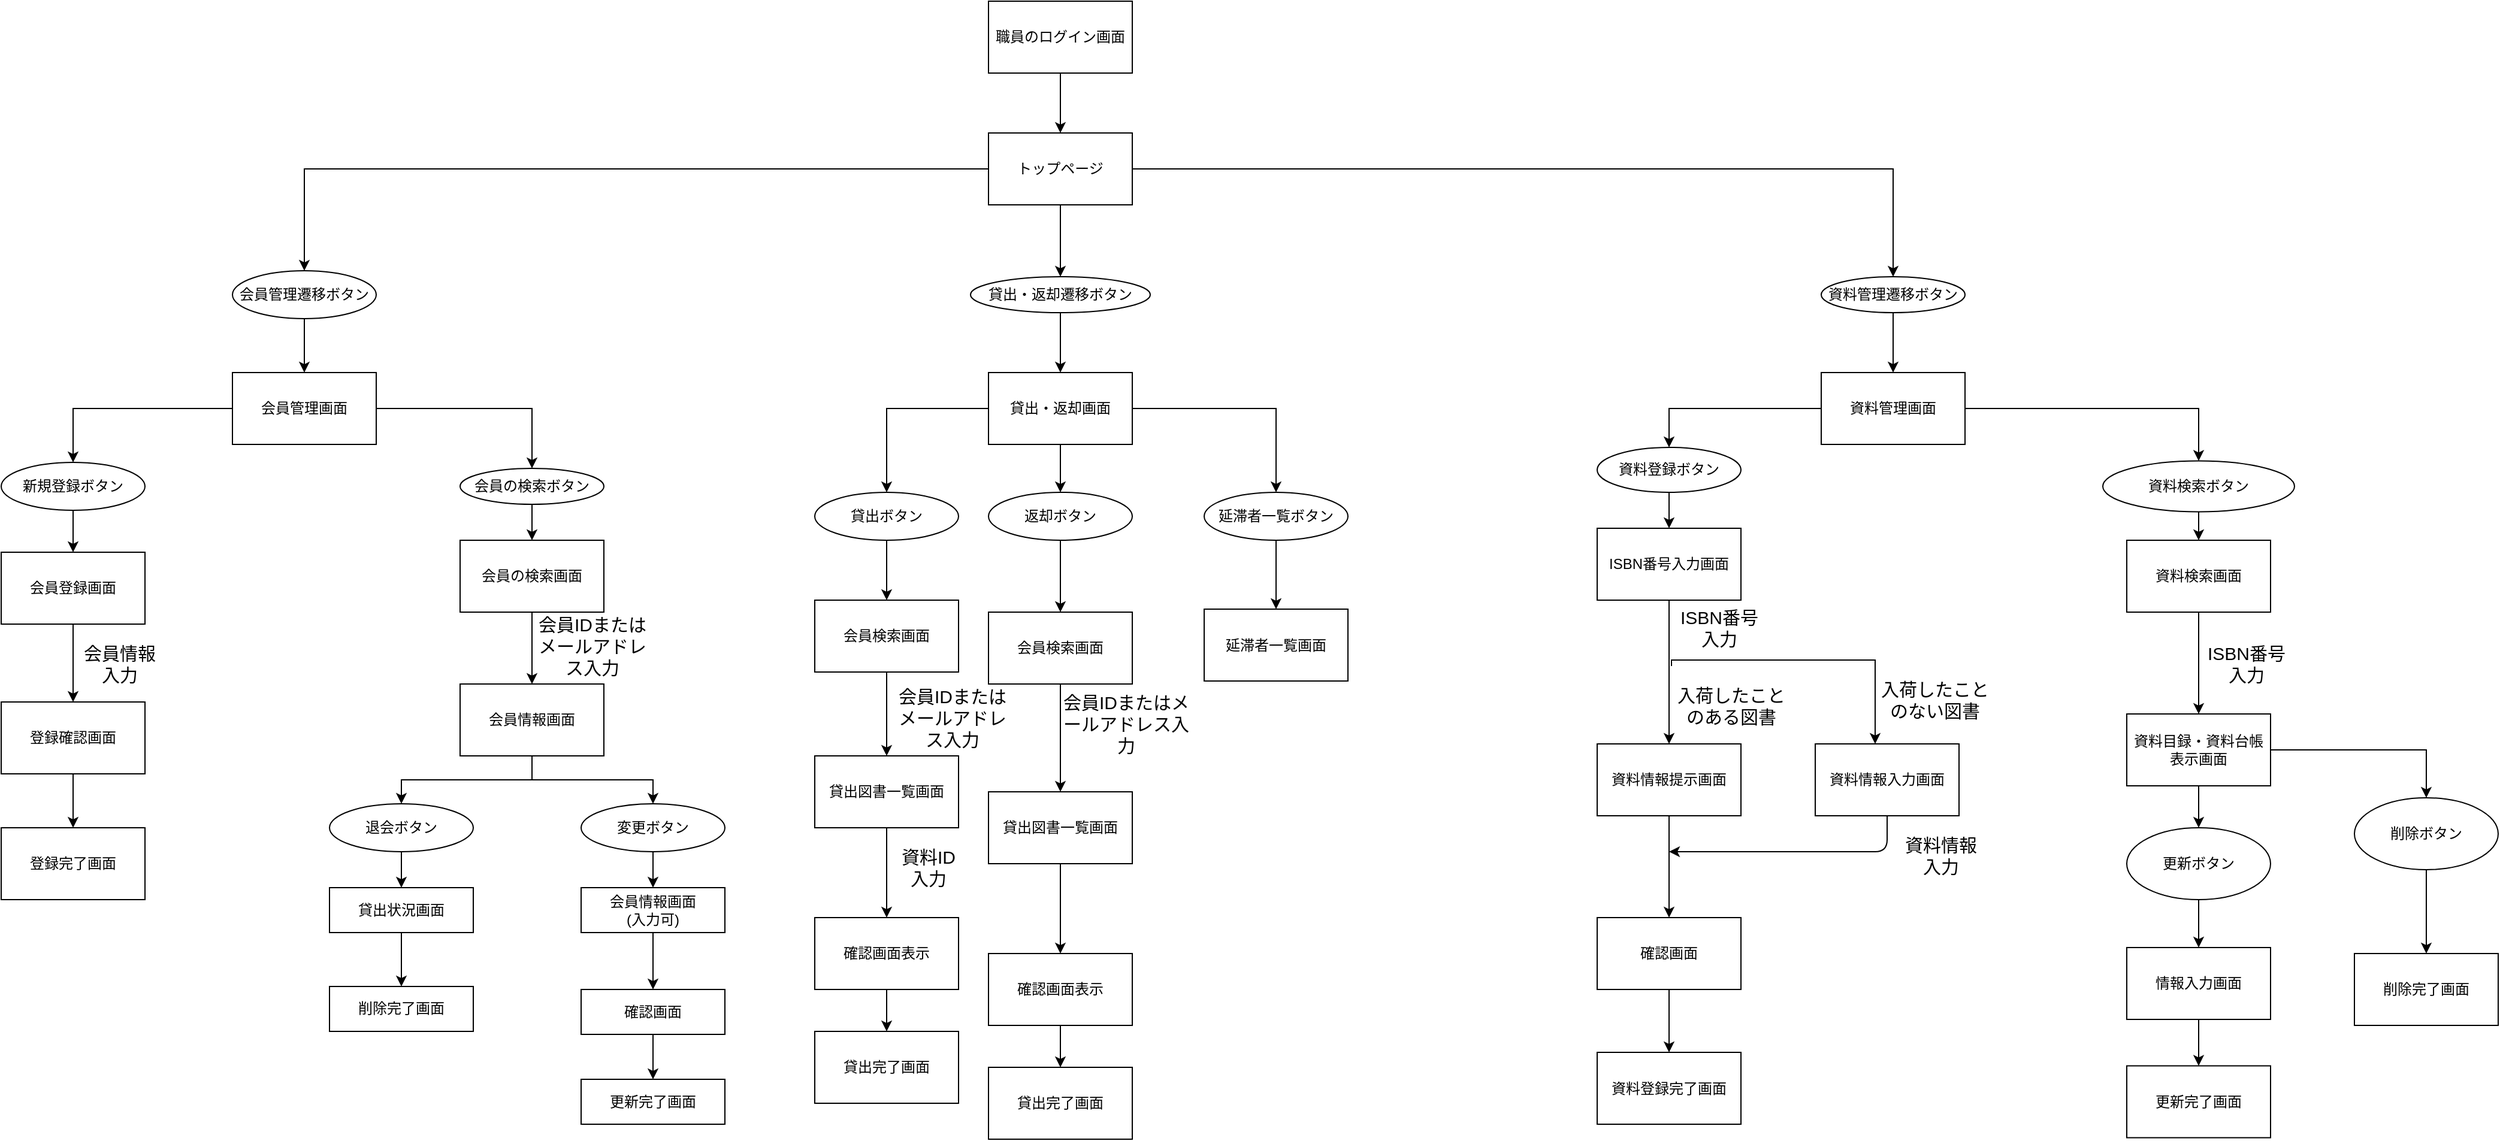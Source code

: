 <mxfile version="14.7.8" type="device" pages="3"><diagram id="cWnra-3BqT2DpncFgX27" name="Page-1"><mxGraphModel dx="1108" dy="450" grid="1" gridSize="10" guides="1" tooltips="1" connect="1" arrows="1" fold="1" page="1" pageScale="1" pageWidth="827" pageHeight="1169" math="0" shadow="0"><root><mxCell id="0"/><mxCell id="1" parent="0"/><mxCell id="IOgmVpx8w-vbeNystD1C-1" style="edgeStyle=orthogonalEdgeStyle;rounded=0;orthogonalLoop=1;jettySize=auto;html=1;entryX=0.5;entryY=0;entryDx=0;entryDy=0;" parent="1" source="IOgmVpx8w-vbeNystD1C-4" target="IOgmVpx8w-vbeNystD1C-19" edge="1"><mxGeometry relative="1" as="geometry"><mxPoint x="634" y="600" as="targetPoint"/><Array as="points"><mxPoint x="503" y="520"/></Array></mxGeometry></mxCell><mxCell id="IOgmVpx8w-vbeNystD1C-2" value="" style="edgeStyle=orthogonalEdgeStyle;rounded=0;orthogonalLoop=1;jettySize=auto;html=1;" parent="1" source="IOgmVpx8w-vbeNystD1C-4" target="IOgmVpx8w-vbeNystD1C-10" edge="1"><mxGeometry relative="1" as="geometry"/></mxCell><mxCell id="IOgmVpx8w-vbeNystD1C-3" value="" style="edgeStyle=orthogonalEdgeStyle;rounded=0;orthogonalLoop=1;jettySize=auto;html=1;entryX=0.5;entryY=0;entryDx=0;entryDy=0;" parent="1" source="IOgmVpx8w-vbeNystD1C-4" target="IOgmVpx8w-vbeNystD1C-21" edge="1"><mxGeometry relative="1" as="geometry"><Array as="points"><mxPoint x="1829" y="520"/></Array></mxGeometry></mxCell><mxCell id="IOgmVpx8w-vbeNystD1C-4" value="トップページ" style="rounded=0;whiteSpace=wrap;html=1;" parent="1" vertex="1"><mxGeometry x="1074" y="490" width="120" height="60" as="geometry"/></mxCell><mxCell id="IOgmVpx8w-vbeNystD1C-5" value="" style="edgeStyle=orthogonalEdgeStyle;rounded=0;orthogonalLoop=1;jettySize=auto;html=1;" parent="1" source="IOgmVpx8w-vbeNystD1C-6" target="IOgmVpx8w-vbeNystD1C-82" edge="1"><mxGeometry relative="1" as="geometry"/></mxCell><mxCell id="IOgmVpx8w-vbeNystD1C-6" value="会員登録画面" style="rounded=0;whiteSpace=wrap;html=1;" parent="1" vertex="1"><mxGeometry x="250" y="840" width="120" height="60" as="geometry"/></mxCell><mxCell id="IOgmVpx8w-vbeNystD1C-7" value="" style="edgeStyle=orthogonalEdgeStyle;rounded=0;orthogonalLoop=1;jettySize=auto;html=1;" parent="1" source="IOgmVpx8w-vbeNystD1C-8" target="IOgmVpx8w-vbeNystD1C-6" edge="1"><mxGeometry relative="1" as="geometry"/></mxCell><mxCell id="IOgmVpx8w-vbeNystD1C-8" value="新規登録ボタン" style="ellipse;whiteSpace=wrap;html=1;" parent="1" vertex="1"><mxGeometry x="250" y="765" width="120" height="40" as="geometry"/></mxCell><mxCell id="IOgmVpx8w-vbeNystD1C-9" value="" style="edgeStyle=orthogonalEdgeStyle;rounded=0;orthogonalLoop=1;jettySize=auto;html=1;" parent="1" source="IOgmVpx8w-vbeNystD1C-10" target="IOgmVpx8w-vbeNystD1C-14" edge="1"><mxGeometry relative="1" as="geometry"/></mxCell><mxCell id="IOgmVpx8w-vbeNystD1C-10" value="貸出・返却遷移ボタン" style="ellipse;whiteSpace=wrap;html=1;rounded=0;" parent="1" vertex="1"><mxGeometry x="1059" y="610" width="150" height="30" as="geometry"/></mxCell><mxCell id="IOgmVpx8w-vbeNystD1C-11" value="" style="edgeStyle=orthogonalEdgeStyle;rounded=0;orthogonalLoop=1;jettySize=auto;html=1;" parent="1" source="IOgmVpx8w-vbeNystD1C-14" target="IOgmVpx8w-vbeNystD1C-28" edge="1"><mxGeometry relative="1" as="geometry"/></mxCell><mxCell id="IOgmVpx8w-vbeNystD1C-12" value="" style="edgeStyle=orthogonalEdgeStyle;rounded=0;orthogonalLoop=1;jettySize=auto;html=1;" parent="1" source="IOgmVpx8w-vbeNystD1C-14" target="IOgmVpx8w-vbeNystD1C-30" edge="1"><mxGeometry relative="1" as="geometry"/></mxCell><mxCell id="IOgmVpx8w-vbeNystD1C-13" value="" style="edgeStyle=orthogonalEdgeStyle;rounded=0;orthogonalLoop=1;jettySize=auto;html=1;" parent="1" source="IOgmVpx8w-vbeNystD1C-14" target="IOgmVpx8w-vbeNystD1C-105" edge="1"><mxGeometry relative="1" as="geometry"/></mxCell><mxCell id="IOgmVpx8w-vbeNystD1C-14" value="貸出・返却画面" style="whiteSpace=wrap;html=1;rounded=0;" parent="1" vertex="1"><mxGeometry x="1074" y="690" width="120" height="60" as="geometry"/></mxCell><mxCell id="IOgmVpx8w-vbeNystD1C-15" value="" style="edgeStyle=orthogonalEdgeStyle;rounded=0;orthogonalLoop=1;jettySize=auto;html=1;" parent="1" source="IOgmVpx8w-vbeNystD1C-17" target="IOgmVpx8w-vbeNystD1C-8" edge="1"><mxGeometry relative="1" as="geometry"/></mxCell><mxCell id="IOgmVpx8w-vbeNystD1C-16" value="" style="edgeStyle=orthogonalEdgeStyle;rounded=0;orthogonalLoop=1;jettySize=auto;html=1;" parent="1" source="IOgmVpx8w-vbeNystD1C-17" target="IOgmVpx8w-vbeNystD1C-26" edge="1"><mxGeometry relative="1" as="geometry"/></mxCell><mxCell id="IOgmVpx8w-vbeNystD1C-17" value="会員管理画面" style="rounded=0;whiteSpace=wrap;html=1;" parent="1" vertex="1"><mxGeometry x="443" y="690" width="120" height="60" as="geometry"/></mxCell><mxCell id="IOgmVpx8w-vbeNystD1C-18" value="" style="edgeStyle=orthogonalEdgeStyle;rounded=0;orthogonalLoop=1;jettySize=auto;html=1;" parent="1" source="IOgmVpx8w-vbeNystD1C-19" target="IOgmVpx8w-vbeNystD1C-17" edge="1"><mxGeometry relative="1" as="geometry"/></mxCell><mxCell id="IOgmVpx8w-vbeNystD1C-19" value="会員管理遷移ボタン" style="ellipse;whiteSpace=wrap;html=1;" parent="1" vertex="1"><mxGeometry x="443" y="605" width="120" height="40" as="geometry"/></mxCell><mxCell id="IOgmVpx8w-vbeNystD1C-20" value="" style="edgeStyle=orthogonalEdgeStyle;rounded=0;orthogonalLoop=1;jettySize=auto;html=1;" parent="1" source="IOgmVpx8w-vbeNystD1C-21" target="IOgmVpx8w-vbeNystD1C-24" edge="1"><mxGeometry relative="1" as="geometry"/></mxCell><mxCell id="IOgmVpx8w-vbeNystD1C-21" value="資料管理遷移ボタン" style="ellipse;whiteSpace=wrap;html=1;rounded=0;" parent="1" vertex="1"><mxGeometry x="1769" y="610" width="120" height="30" as="geometry"/></mxCell><mxCell id="IOgmVpx8w-vbeNystD1C-22" value="" style="edgeStyle=orthogonalEdgeStyle;rounded=0;orthogonalLoop=1;jettySize=auto;html=1;" parent="1" source="IOgmVpx8w-vbeNystD1C-24" target="IOgmVpx8w-vbeNystD1C-36" edge="1"><mxGeometry relative="1" as="geometry"/></mxCell><mxCell id="IOgmVpx8w-vbeNystD1C-23" value="" style="edgeStyle=orthogonalEdgeStyle;rounded=0;orthogonalLoop=1;jettySize=auto;html=1;" parent="1" source="IOgmVpx8w-vbeNystD1C-24" target="IOgmVpx8w-vbeNystD1C-38" edge="1"><mxGeometry relative="1" as="geometry"/></mxCell><mxCell id="IOgmVpx8w-vbeNystD1C-24" value="資料管理画面" style="whiteSpace=wrap;html=1;rounded=0;" parent="1" vertex="1"><mxGeometry x="1769" y="690" width="120" height="60" as="geometry"/></mxCell><mxCell id="IOgmVpx8w-vbeNystD1C-25" value="" style="edgeStyle=orthogonalEdgeStyle;rounded=0;orthogonalLoop=1;jettySize=auto;html=1;" parent="1" source="IOgmVpx8w-vbeNystD1C-26" target="IOgmVpx8w-vbeNystD1C-32" edge="1"><mxGeometry relative="1" as="geometry"/></mxCell><mxCell id="IOgmVpx8w-vbeNystD1C-26" value="会員の検索ボタン" style="ellipse;whiteSpace=wrap;html=1;rounded=0;" parent="1" vertex="1"><mxGeometry x="633" y="770" width="120" height="30" as="geometry"/></mxCell><mxCell id="IOgmVpx8w-vbeNystD1C-27" value="" style="edgeStyle=orthogonalEdgeStyle;rounded=0;orthogonalLoop=1;jettySize=auto;html=1;" parent="1" source="IOgmVpx8w-vbeNystD1C-28" target="IOgmVpx8w-vbeNystD1C-53" edge="1"><mxGeometry relative="1" as="geometry"/></mxCell><mxCell id="IOgmVpx8w-vbeNystD1C-28" value="貸出ボタン" style="ellipse;whiteSpace=wrap;html=1;rounded=0;" parent="1" vertex="1"><mxGeometry x="929" y="790" width="120" height="40" as="geometry"/></mxCell><mxCell id="IOgmVpx8w-vbeNystD1C-29" value="" style="edgeStyle=orthogonalEdgeStyle;rounded=0;orthogonalLoop=1;jettySize=auto;html=1;entryX=0.5;entryY=0;entryDx=0;entryDy=0;" parent="1" source="IOgmVpx8w-vbeNystD1C-30" target="IOgmVpx8w-vbeNystD1C-62" edge="1"><mxGeometry relative="1" as="geometry"><mxPoint x="1259" y="870" as="targetPoint"/></mxGeometry></mxCell><mxCell id="IOgmVpx8w-vbeNystD1C-30" value="返却ボタン" style="ellipse;whiteSpace=wrap;html=1;rounded=0;" parent="1" vertex="1"><mxGeometry x="1074" y="790" width="120" height="40" as="geometry"/></mxCell><mxCell id="IOgmVpx8w-vbeNystD1C-31" value="" style="edgeStyle=orthogonalEdgeStyle;rounded=0;orthogonalLoop=1;jettySize=auto;html=1;" parent="1" source="IOgmVpx8w-vbeNystD1C-32" target="IOgmVpx8w-vbeNystD1C-70" edge="1"><mxGeometry relative="1" as="geometry"/></mxCell><mxCell id="IOgmVpx8w-vbeNystD1C-32" value="会員の検索画面" style="whiteSpace=wrap;html=1;rounded=0;" parent="1" vertex="1"><mxGeometry x="633" y="830" width="120" height="60" as="geometry"/></mxCell><mxCell id="IOgmVpx8w-vbeNystD1C-33" value="" style="edgeStyle=orthogonalEdgeStyle;rounded=0;orthogonalLoop=1;jettySize=auto;html=1;" parent="1" source="IOgmVpx8w-vbeNystD1C-34" target="IOgmVpx8w-vbeNystD1C-56" edge="1"><mxGeometry relative="1" as="geometry"/></mxCell><mxCell id="IOgmVpx8w-vbeNystD1C-34" value="貸出図書一覧画面" style="whiteSpace=wrap;html=1;rounded=0;" parent="1" vertex="1"><mxGeometry x="929" y="1010" width="120" height="60" as="geometry"/></mxCell><mxCell id="IOgmVpx8w-vbeNystD1C-35" value="" style="edgeStyle=orthogonalEdgeStyle;rounded=0;orthogonalLoop=1;jettySize=auto;html=1;" parent="1" source="IOgmVpx8w-vbeNystD1C-36" target="IOgmVpx8w-vbeNystD1C-41" edge="1"><mxGeometry relative="1" as="geometry"/></mxCell><mxCell id="IOgmVpx8w-vbeNystD1C-36" value="資料登録ボタン" style="ellipse;whiteSpace=wrap;html=1;rounded=0;" parent="1" vertex="1"><mxGeometry x="1582" y="752.5" width="120" height="37.5" as="geometry"/></mxCell><mxCell id="IOgmVpx8w-vbeNystD1C-37" value="" style="edgeStyle=orthogonalEdgeStyle;rounded=0;orthogonalLoop=1;jettySize=auto;html=1;" parent="1" source="IOgmVpx8w-vbeNystD1C-38" target="IOgmVpx8w-vbeNystD1C-43" edge="1"><mxGeometry relative="1" as="geometry"/></mxCell><mxCell id="IOgmVpx8w-vbeNystD1C-38" value="資料検索ボタン" style="ellipse;whiteSpace=wrap;html=1;rounded=0;" parent="1" vertex="1"><mxGeometry x="2004" y="763.75" width="160" height="42.5" as="geometry"/></mxCell><mxCell id="IOgmVpx8w-vbeNystD1C-39" value="" style="edgeStyle=orthogonalEdgeStyle;rounded=0;orthogonalLoop=1;jettySize=auto;html=1;" parent="1" source="IOgmVpx8w-vbeNystD1C-41" target="IOgmVpx8w-vbeNystD1C-85" edge="1"><mxGeometry relative="1" as="geometry"/></mxCell><mxCell id="IOgmVpx8w-vbeNystD1C-40" value="" style="edgeStyle=orthogonalEdgeStyle;rounded=0;orthogonalLoop=1;jettySize=auto;html=1;exitX=0;exitY=0;exitDx=0;exitDy=0;" parent="1" source="IOgmVpx8w-vbeNystD1C-86" target="IOgmVpx8w-vbeNystD1C-88" edge="1"><mxGeometry relative="1" as="geometry"><Array as="points"><mxPoint x="1644" y="930"/><mxPoint x="1814" y="930"/></Array></mxGeometry></mxCell><mxCell id="IOgmVpx8w-vbeNystD1C-41" value="ISBN番号入力画面" style="whiteSpace=wrap;html=1;rounded=0;" parent="1" vertex="1"><mxGeometry x="1582" y="820" width="120" height="60" as="geometry"/></mxCell><mxCell id="IOgmVpx8w-vbeNystD1C-42" value="" style="edgeStyle=orthogonalEdgeStyle;rounded=0;orthogonalLoop=1;jettySize=auto;html=1;" parent="1" source="IOgmVpx8w-vbeNystD1C-43" target="IOgmVpx8w-vbeNystD1C-93" edge="1"><mxGeometry relative="1" as="geometry"/></mxCell><mxCell id="IOgmVpx8w-vbeNystD1C-43" value="資料検索画面" style="whiteSpace=wrap;html=1;rounded=0;" parent="1" vertex="1"><mxGeometry x="2024" y="830" width="120" height="60" as="geometry"/></mxCell><mxCell id="IOgmVpx8w-vbeNystD1C-44" value="" style="edgeStyle=orthogonalEdgeStyle;rounded=0;orthogonalLoop=1;jettySize=auto;html=1;" parent="1" source="IOgmVpx8w-vbeNystD1C-45" target="IOgmVpx8w-vbeNystD1C-87" edge="1"><mxGeometry relative="1" as="geometry"/></mxCell><mxCell id="IOgmVpx8w-vbeNystD1C-45" value="確認画面" style="whiteSpace=wrap;html=1;rounded=0;" parent="1" vertex="1"><mxGeometry x="1582" y="1145" width="120" height="60" as="geometry"/></mxCell><mxCell id="IOgmVpx8w-vbeNystD1C-46" value="" style="edgeStyle=orthogonalEdgeStyle;rounded=0;orthogonalLoop=1;jettySize=auto;html=1;" parent="1" source="IOgmVpx8w-vbeNystD1C-47" target="IOgmVpx8w-vbeNystD1C-49" edge="1"><mxGeometry relative="1" as="geometry"/></mxCell><mxCell id="IOgmVpx8w-vbeNystD1C-47" value="退会ボタン" style="ellipse;whiteSpace=wrap;html=1;rounded=0;" parent="1" vertex="1"><mxGeometry x="524" y="1050" width="120" height="40" as="geometry"/></mxCell><mxCell id="IOgmVpx8w-vbeNystD1C-48" value="" style="edgeStyle=orthogonalEdgeStyle;rounded=0;orthogonalLoop=1;jettySize=auto;html=1;" parent="1" source="IOgmVpx8w-vbeNystD1C-49" target="IOgmVpx8w-vbeNystD1C-76" edge="1"><mxGeometry relative="1" as="geometry"><Array as="points"><mxPoint x="584" y="1180"/><mxPoint x="584" y="1180"/></Array></mxGeometry></mxCell><mxCell id="IOgmVpx8w-vbeNystD1C-49" value="貸出状況画面" style="whiteSpace=wrap;html=1;rounded=0;" parent="1" vertex="1"><mxGeometry x="524" y="1120" width="120" height="37.5" as="geometry"/></mxCell><mxCell id="IOgmVpx8w-vbeNystD1C-50" value="" style="edgeStyle=orthogonalEdgeStyle;rounded=0;orthogonalLoop=1;jettySize=auto;html=1;" parent="1" source="IOgmVpx8w-vbeNystD1C-51" target="IOgmVpx8w-vbeNystD1C-4" edge="1"><mxGeometry relative="1" as="geometry"/></mxCell><mxCell id="IOgmVpx8w-vbeNystD1C-51" value="職員のログイン画面" style="rounded=0;whiteSpace=wrap;html=1;" parent="1" vertex="1"><mxGeometry x="1074" y="380" width="120" height="60" as="geometry"/></mxCell><mxCell id="IOgmVpx8w-vbeNystD1C-52" value="" style="edgeStyle=orthogonalEdgeStyle;rounded=0;orthogonalLoop=1;jettySize=auto;html=1;" parent="1" source="IOgmVpx8w-vbeNystD1C-53" target="IOgmVpx8w-vbeNystD1C-34" edge="1"><mxGeometry relative="1" as="geometry"/></mxCell><mxCell id="IOgmVpx8w-vbeNystD1C-53" value="会員検索画面" style="whiteSpace=wrap;html=1;rounded=0;" parent="1" vertex="1"><mxGeometry x="929" y="880" width="120" height="60" as="geometry"/></mxCell><mxCell id="IOgmVpx8w-vbeNystD1C-54" value="&lt;span style=&quot;font-size: 15px&quot;&gt;会員IDまたはメールアドレス入力&lt;/span&gt;" style="text;html=1;strokeColor=none;fillColor=none;align=center;verticalAlign=middle;whiteSpace=wrap;rounded=0;" parent="1" vertex="1"><mxGeometry x="994" y="945" width="100" height="65" as="geometry"/></mxCell><mxCell id="IOgmVpx8w-vbeNystD1C-55" value="" style="edgeStyle=orthogonalEdgeStyle;rounded=0;orthogonalLoop=1;jettySize=auto;html=1;" parent="1" source="IOgmVpx8w-vbeNystD1C-56" target="IOgmVpx8w-vbeNystD1C-58" edge="1"><mxGeometry relative="1" as="geometry"/></mxCell><mxCell id="IOgmVpx8w-vbeNystD1C-56" value="確認画面表示" style="whiteSpace=wrap;html=1;rounded=0;" parent="1" vertex="1"><mxGeometry x="929" y="1145" width="120" height="60" as="geometry"/></mxCell><mxCell id="IOgmVpx8w-vbeNystD1C-57" value="&lt;font style=&quot;font-size: 15px&quot;&gt;資料ID入力&lt;/font&gt;" style="text;html=1;strokeColor=none;fillColor=none;align=center;verticalAlign=middle;whiteSpace=wrap;rounded=0;" parent="1" vertex="1"><mxGeometry x="994" y="1070" width="60" height="65" as="geometry"/></mxCell><mxCell id="IOgmVpx8w-vbeNystD1C-58" value="貸出完了画面" style="whiteSpace=wrap;html=1;rounded=0;" parent="1" vertex="1"><mxGeometry x="929" y="1240" width="120" height="60" as="geometry"/></mxCell><mxCell id="IOgmVpx8w-vbeNystD1C-59" value="" style="edgeStyle=orthogonalEdgeStyle;rounded=0;orthogonalLoop=1;jettySize=auto;html=1;entryX=0.5;entryY=0;entryDx=0;entryDy=0;" parent="1" source="IOgmVpx8w-vbeNystD1C-60" target="IOgmVpx8w-vbeNystD1C-65" edge="1"><mxGeometry relative="1" as="geometry"/></mxCell><mxCell id="IOgmVpx8w-vbeNystD1C-60" value="貸出図書一覧画面" style="whiteSpace=wrap;html=1;rounded=0;" parent="1" vertex="1"><mxGeometry x="1074" y="1040" width="120" height="60" as="geometry"/></mxCell><mxCell id="IOgmVpx8w-vbeNystD1C-61" value="" style="edgeStyle=orthogonalEdgeStyle;rounded=0;orthogonalLoop=1;jettySize=auto;html=1;exitX=0.5;exitY=1;exitDx=0;exitDy=0;entryX=0.5;entryY=0;entryDx=0;entryDy=0;" parent="1" source="IOgmVpx8w-vbeNystD1C-62" target="IOgmVpx8w-vbeNystD1C-60" edge="1"><mxGeometry relative="1" as="geometry"><mxPoint x="1259" y="1010" as="targetPoint"/></mxGeometry></mxCell><mxCell id="IOgmVpx8w-vbeNystD1C-62" value="会員検索画面" style="whiteSpace=wrap;html=1;rounded=0;" parent="1" vertex="1"><mxGeometry x="1074" y="890" width="120" height="60" as="geometry"/></mxCell><mxCell id="IOgmVpx8w-vbeNystD1C-63" value="&lt;span style=&quot;font-size: 15px&quot;&gt;会員IDまたはメールアドレス入力&lt;/span&gt;" style="text;html=1;strokeColor=none;fillColor=none;align=center;verticalAlign=middle;whiteSpace=wrap;rounded=0;" parent="1" vertex="1"><mxGeometry x="1134" y="950" width="110" height="65" as="geometry"/></mxCell><mxCell id="IOgmVpx8w-vbeNystD1C-64" value="" style="edgeStyle=orthogonalEdgeStyle;rounded=0;orthogonalLoop=1;jettySize=auto;html=1;" parent="1" source="IOgmVpx8w-vbeNystD1C-65" target="IOgmVpx8w-vbeNystD1C-67" edge="1"><mxGeometry relative="1" as="geometry"/></mxCell><mxCell id="IOgmVpx8w-vbeNystD1C-65" value="確認画面表示" style="whiteSpace=wrap;html=1;rounded=0;" parent="1" vertex="1"><mxGeometry x="1074" y="1175" width="120" height="60" as="geometry"/></mxCell><mxCell id="IOgmVpx8w-vbeNystD1C-67" value="貸出完了画面" style="whiteSpace=wrap;html=1;rounded=0;" parent="1" vertex="1"><mxGeometry x="1074" y="1270" width="120" height="60" as="geometry"/></mxCell><mxCell id="IOgmVpx8w-vbeNystD1C-68" value="" style="edgeStyle=orthogonalEdgeStyle;rounded=0;orthogonalLoop=1;jettySize=auto;html=1;" parent="1" source="IOgmVpx8w-vbeNystD1C-70" target="IOgmVpx8w-vbeNystD1C-47" edge="1"><mxGeometry relative="1" as="geometry"/></mxCell><mxCell id="IOgmVpx8w-vbeNystD1C-69" value="" style="edgeStyle=orthogonalEdgeStyle;rounded=0;orthogonalLoop=1;jettySize=auto;html=1;exitX=0.5;exitY=1;exitDx=0;exitDy=0;entryX=0.5;entryY=0;entryDx=0;entryDy=0;" parent="1" source="IOgmVpx8w-vbeNystD1C-70" target="IOgmVpx8w-vbeNystD1C-73" edge="1"><mxGeometry relative="1" as="geometry"><mxPoint x="794" y="1060" as="targetPoint"/></mxGeometry></mxCell><mxCell id="IOgmVpx8w-vbeNystD1C-70" value="会員情報画面" style="whiteSpace=wrap;html=1;rounded=0;" parent="1" vertex="1"><mxGeometry x="633" y="950" width="120" height="60" as="geometry"/></mxCell><mxCell id="IOgmVpx8w-vbeNystD1C-71" value="&lt;font style=&quot;font-size: 15px&quot;&gt;会員IDまたはメールアドレス入力&lt;/font&gt;" style="text;html=1;strokeColor=none;fillColor=none;align=center;verticalAlign=middle;whiteSpace=wrap;rounded=0;" parent="1" vertex="1"><mxGeometry x="693" y="885" width="101" height="65" as="geometry"/></mxCell><mxCell id="IOgmVpx8w-vbeNystD1C-72" value="" style="edgeStyle=orthogonalEdgeStyle;rounded=0;orthogonalLoop=1;jettySize=auto;html=1;" parent="1" source="IOgmVpx8w-vbeNystD1C-73" target="IOgmVpx8w-vbeNystD1C-75" edge="1"><mxGeometry relative="1" as="geometry"/></mxCell><mxCell id="IOgmVpx8w-vbeNystD1C-73" value="変更ボタン" style="ellipse;whiteSpace=wrap;html=1;rounded=0;" parent="1" vertex="1"><mxGeometry x="734" y="1050" width="120" height="40" as="geometry"/></mxCell><mxCell id="IOgmVpx8w-vbeNystD1C-74" value="" style="edgeStyle=orthogonalEdgeStyle;rounded=0;orthogonalLoop=1;jettySize=auto;html=1;" parent="1" source="IOgmVpx8w-vbeNystD1C-75" target="IOgmVpx8w-vbeNystD1C-78" edge="1"><mxGeometry relative="1" as="geometry"/></mxCell><mxCell id="IOgmVpx8w-vbeNystD1C-75" value="会員情報画面&lt;br&gt;(入力可)" style="whiteSpace=wrap;html=1;rounded=0;" parent="1" vertex="1"><mxGeometry x="734" y="1120" width="120" height="37.5" as="geometry"/></mxCell><mxCell id="IOgmVpx8w-vbeNystD1C-76" value="削除完了画面" style="whiteSpace=wrap;html=1;rounded=0;" parent="1" vertex="1"><mxGeometry x="524" y="1202.5" width="120" height="37.5" as="geometry"/></mxCell><mxCell id="IOgmVpx8w-vbeNystD1C-77" value="" style="edgeStyle=orthogonalEdgeStyle;rounded=0;orthogonalLoop=1;jettySize=auto;html=1;" parent="1" source="IOgmVpx8w-vbeNystD1C-78" target="IOgmVpx8w-vbeNystD1C-79" edge="1"><mxGeometry relative="1" as="geometry"/></mxCell><mxCell id="IOgmVpx8w-vbeNystD1C-78" value="確認画面" style="whiteSpace=wrap;html=1;rounded=0;" parent="1" vertex="1"><mxGeometry x="734" y="1205" width="120" height="37.5" as="geometry"/></mxCell><mxCell id="IOgmVpx8w-vbeNystD1C-79" value="更新完了画面" style="whiteSpace=wrap;html=1;rounded=0;" parent="1" vertex="1"><mxGeometry x="734" y="1280" width="120" height="37.5" as="geometry"/></mxCell><mxCell id="IOgmVpx8w-vbeNystD1C-80" value="&lt;font style=&quot;font-size: 15px&quot;&gt;会員情報入力&lt;/font&gt;" style="text;html=1;strokeColor=none;fillColor=none;align=center;verticalAlign=middle;whiteSpace=wrap;rounded=0;" parent="1" vertex="1"><mxGeometry x="314" y="900" width="70" height="65" as="geometry"/></mxCell><mxCell id="IOgmVpx8w-vbeNystD1C-81" value="" style="edgeStyle=orthogonalEdgeStyle;rounded=0;orthogonalLoop=1;jettySize=auto;html=1;" parent="1" source="IOgmVpx8w-vbeNystD1C-82" target="IOgmVpx8w-vbeNystD1C-83" edge="1"><mxGeometry relative="1" as="geometry"/></mxCell><mxCell id="IOgmVpx8w-vbeNystD1C-82" value="登録確認画面" style="whiteSpace=wrap;html=1;rounded=0;" parent="1" vertex="1"><mxGeometry x="250" y="965" width="120" height="60" as="geometry"/></mxCell><mxCell id="IOgmVpx8w-vbeNystD1C-83" value="登録完了画面" style="whiteSpace=wrap;html=1;rounded=0;" parent="1" vertex="1"><mxGeometry x="250" y="1070" width="120" height="60" as="geometry"/></mxCell><mxCell id="IOgmVpx8w-vbeNystD1C-84" value="" style="edgeStyle=orthogonalEdgeStyle;rounded=0;orthogonalLoop=1;jettySize=auto;html=1;" parent="1" source="IOgmVpx8w-vbeNystD1C-85" target="IOgmVpx8w-vbeNystD1C-45" edge="1"><mxGeometry relative="1" as="geometry"/></mxCell><mxCell id="IOgmVpx8w-vbeNystD1C-85" value="資料情報提示画面" style="whiteSpace=wrap;html=1;rounded=0;" parent="1" vertex="1"><mxGeometry x="1582" y="1000" width="120" height="60" as="geometry"/></mxCell><mxCell id="IOgmVpx8w-vbeNystD1C-86" value="&lt;span style=&quot;font-size: 15px&quot;&gt;入荷したことのある図書&lt;/span&gt;" style="text;html=1;strokeColor=none;fillColor=none;align=center;verticalAlign=middle;whiteSpace=wrap;rounded=0;" parent="1" vertex="1"><mxGeometry x="1644" y="935" width="100" height="65" as="geometry"/></mxCell><mxCell id="IOgmVpx8w-vbeNystD1C-87" value="資料登録完了画面" style="whiteSpace=wrap;html=1;rounded=0;" parent="1" vertex="1"><mxGeometry x="1582" y="1257.5" width="120" height="60" as="geometry"/></mxCell><mxCell id="IOgmVpx8w-vbeNystD1C-88" value="資料情報入力画面" style="whiteSpace=wrap;html=1;rounded=0;" parent="1" vertex="1"><mxGeometry x="1764" y="1000" width="120" height="60" as="geometry"/></mxCell><mxCell id="IOgmVpx8w-vbeNystD1C-89" value="" style="endArrow=classic;html=1;exitX=0.5;exitY=1;exitDx=0;exitDy=0;" parent="1" source="IOgmVpx8w-vbeNystD1C-88" edge="1"><mxGeometry width="50" height="50" relative="1" as="geometry"><mxPoint x="1804" y="1090" as="sourcePoint"/><mxPoint x="1642" y="1090" as="targetPoint"/><Array as="points"><mxPoint x="1824" y="1090"/></Array></mxGeometry></mxCell><mxCell id="IOgmVpx8w-vbeNystD1C-90" value="&lt;span style=&quot;font-size: 15px&quot;&gt;入荷したことのない図書&lt;/span&gt;" style="text;html=1;strokeColor=none;fillColor=none;align=center;verticalAlign=middle;whiteSpace=wrap;rounded=0;" parent="1" vertex="1"><mxGeometry x="1814" y="930" width="100" height="65" as="geometry"/></mxCell><mxCell id="IOgmVpx8w-vbeNystD1C-91" value="" style="edgeStyle=orthogonalEdgeStyle;rounded=0;orthogonalLoop=1;jettySize=auto;html=1;" parent="1" source="IOgmVpx8w-vbeNystD1C-93" target="IOgmVpx8w-vbeNystD1C-100" edge="1"><mxGeometry relative="1" as="geometry"/></mxCell><mxCell id="IOgmVpx8w-vbeNystD1C-92" value="" style="edgeStyle=orthogonalEdgeStyle;rounded=0;orthogonalLoop=1;jettySize=auto;html=1;" parent="1" source="IOgmVpx8w-vbeNystD1C-93" target="IOgmVpx8w-vbeNystD1C-102" edge="1"><mxGeometry relative="1" as="geometry"/></mxCell><mxCell id="IOgmVpx8w-vbeNystD1C-93" value="資料目録・資料台帳&lt;br&gt;表示画面" style="whiteSpace=wrap;html=1;rounded=0;" parent="1" vertex="1"><mxGeometry x="2024" y="975" width="120" height="60" as="geometry"/></mxCell><mxCell id="IOgmVpx8w-vbeNystD1C-94" value="&lt;font style=&quot;font-size: 15px&quot;&gt;ISBN番号入力&lt;/font&gt;" style="text;html=1;strokeColor=none;fillColor=none;align=center;verticalAlign=middle;whiteSpace=wrap;rounded=0;" parent="1" vertex="1"><mxGeometry x="2084" y="900" width="80" height="65" as="geometry"/></mxCell><mxCell id="IOgmVpx8w-vbeNystD1C-95" value="&lt;font style=&quot;font-size: 15px&quot;&gt;資料情報入力&lt;/font&gt;" style="text;html=1;strokeColor=none;fillColor=none;align=center;verticalAlign=middle;whiteSpace=wrap;rounded=0;" parent="1" vertex="1"><mxGeometry x="1834" y="1060" width="70" height="65" as="geometry"/></mxCell><mxCell id="IOgmVpx8w-vbeNystD1C-96" value="" style="edgeStyle=orthogonalEdgeStyle;rounded=0;orthogonalLoop=1;jettySize=auto;html=1;" parent="1" source="IOgmVpx8w-vbeNystD1C-97" target="IOgmVpx8w-vbeNystD1C-103" edge="1"><mxGeometry relative="1" as="geometry"/></mxCell><mxCell id="IOgmVpx8w-vbeNystD1C-97" value="情報入力画面" style="whiteSpace=wrap;html=1;rounded=0;" parent="1" vertex="1"><mxGeometry x="2024" y="1170" width="120" height="60" as="geometry"/></mxCell><mxCell id="IOgmVpx8w-vbeNystD1C-98" value="削除完了画面" style="whiteSpace=wrap;html=1;rounded=0;" parent="1" vertex="1"><mxGeometry x="2214" y="1175" width="120" height="60" as="geometry"/></mxCell><mxCell id="IOgmVpx8w-vbeNystD1C-99" value="" style="edgeStyle=orthogonalEdgeStyle;rounded=0;orthogonalLoop=1;jettySize=auto;html=1;" parent="1" source="IOgmVpx8w-vbeNystD1C-100" target="IOgmVpx8w-vbeNystD1C-98" edge="1"><mxGeometry relative="1" as="geometry"/></mxCell><mxCell id="IOgmVpx8w-vbeNystD1C-100" value="削除ボタン" style="ellipse;whiteSpace=wrap;html=1;rounded=0;" parent="1" vertex="1"><mxGeometry x="2214" y="1045" width="120" height="60" as="geometry"/></mxCell><mxCell id="IOgmVpx8w-vbeNystD1C-101" value="" style="edgeStyle=orthogonalEdgeStyle;rounded=0;orthogonalLoop=1;jettySize=auto;html=1;" parent="1" source="IOgmVpx8w-vbeNystD1C-102" target="IOgmVpx8w-vbeNystD1C-97" edge="1"><mxGeometry relative="1" as="geometry"/></mxCell><mxCell id="IOgmVpx8w-vbeNystD1C-102" value="更新ボタン" style="ellipse;whiteSpace=wrap;html=1;rounded=0;" parent="1" vertex="1"><mxGeometry x="2024" y="1070" width="120" height="60" as="geometry"/></mxCell><mxCell id="IOgmVpx8w-vbeNystD1C-103" value="更新完了画面" style="whiteSpace=wrap;html=1;rounded=0;" parent="1" vertex="1"><mxGeometry x="2024" y="1268.75" width="120" height="60" as="geometry"/></mxCell><mxCell id="IOgmVpx8w-vbeNystD1C-104" value="" style="edgeStyle=orthogonalEdgeStyle;rounded=0;orthogonalLoop=1;jettySize=auto;html=1;" parent="1" source="IOgmVpx8w-vbeNystD1C-105" target="IOgmVpx8w-vbeNystD1C-106" edge="1"><mxGeometry relative="1" as="geometry"/></mxCell><mxCell id="IOgmVpx8w-vbeNystD1C-105" value="延滞者一覧ボタン" style="ellipse;whiteSpace=wrap;html=1;rounded=0;" parent="1" vertex="1"><mxGeometry x="1254" y="790" width="120" height="40" as="geometry"/></mxCell><mxCell id="IOgmVpx8w-vbeNystD1C-106" value="延滞者一覧画面" style="whiteSpace=wrap;html=1;rounded=0;" parent="1" vertex="1"><mxGeometry x="1254" y="887.5" width="120" height="60" as="geometry"/></mxCell><mxCell id="IOgmVpx8w-vbeNystD1C-107" value="&lt;span style=&quot;font-size: 15px&quot;&gt;ISBN番号&lt;br&gt;入力&lt;br&gt;&lt;/span&gt;" style="text;html=1;strokeColor=none;fillColor=none;align=center;verticalAlign=middle;whiteSpace=wrap;rounded=0;" parent="1" vertex="1"><mxGeometry x="1634" y="870" width="100" height="65" as="geometry"/></mxCell></root></mxGraphModel></diagram><diagram id="GwGdqmz1NlTx6p3EFMZa" name="図書館管理システム"><mxGraphModel dx="309" dy="1409" grid="1" gridSize="10" guides="1" tooltips="1" connect="1" arrows="1" fold="1" page="1" pageScale="1" pageWidth="827" pageHeight="1169" math="0" shadow="0"><root><mxCell id="k3buWpee3ssEkUiaBQDZ-0"/><mxCell id="k3buWpee3ssEkUiaBQDZ-1" parent="k3buWpee3ssEkUiaBQDZ-0"/><mxCell id="MB_ULwCYrHJjINAd0KtO-7" value="" style="rounded=0;whiteSpace=wrap;html=1;" parent="k3buWpee3ssEkUiaBQDZ-1" vertex="1"><mxGeometry x="220" y="10" width="490" height="420" as="geometry"/></mxCell><mxCell id="k3buWpee3ssEkUiaBQDZ-2" value="職員" style="shape=umlActor;verticalLabelPosition=bottom;verticalAlign=top;html=1;outlineConnect=0;" parent="k3buWpee3ssEkUiaBQDZ-1" vertex="1"><mxGeometry x="10" y="430" width="30" height="60" as="geometry"/></mxCell><mxCell id="k3buWpee3ssEkUiaBQDZ-3" value="会員を登録する&lt;br&gt;UC101" style="ellipse;whiteSpace=wrap;html=1;" parent="k3buWpee3ssEkUiaBQDZ-1" vertex="1"><mxGeometry x="340" y="50" width="120" height="80" as="geometry"/></mxCell><mxCell id="k3buWpee3ssEkUiaBQDZ-4" value="会員を更新する&lt;br&gt;UC102" style="ellipse;whiteSpace=wrap;html=1;" parent="k3buWpee3ssEkUiaBQDZ-1" vertex="1"><mxGeometry x="340" y="180" width="120" height="80" as="geometry"/></mxCell><mxCell id="k3buWpee3ssEkUiaBQDZ-5" value="会員を削除する&lt;br&gt;UC103" style="ellipse;whiteSpace=wrap;html=1;" parent="k3buWpee3ssEkUiaBQDZ-1" vertex="1"><mxGeometry x="340" y="310" width="120" height="80" as="geometry"/></mxCell><mxCell id="k3buWpee3ssEkUiaBQDZ-6" value="会員を検索する&lt;br&gt;UC104" style="ellipse;whiteSpace=wrap;html=1;" parent="k3buWpee3ssEkUiaBQDZ-1" vertex="1"><mxGeometry x="560" y="180" width="120" height="80" as="geometry"/></mxCell><mxCell id="MB_ULwCYrHJjINAd0KtO-4" value="" style="endArrow=none;dashed=1;html=1;dashPattern=1 3;strokeWidth=2;entryX=0;entryY=0.5;entryDx=0;entryDy=0;" parent="k3buWpee3ssEkUiaBQDZ-1" target="k3buWpee3ssEkUiaBQDZ-6" edge="1"><mxGeometry width="50" height="50" relative="1" as="geometry"><mxPoint x="460" y="220" as="sourcePoint"/><mxPoint x="510" y="170" as="targetPoint"/></mxGeometry></mxCell><mxCell id="MB_ULwCYrHJjINAd0KtO-5" value="" style="endArrow=none;dashed=1;html=1;dashPattern=1 3;strokeWidth=2;entryX=0;entryY=0.5;entryDx=0;entryDy=0;" parent="k3buWpee3ssEkUiaBQDZ-1" target="k3buWpee3ssEkUiaBQDZ-6" edge="1"><mxGeometry width="50" height="50" relative="1" as="geometry"><mxPoint x="460" y="350" as="sourcePoint"/><mxPoint x="510" y="300" as="targetPoint"/></mxGeometry></mxCell><mxCell id="MB_ULwCYrHJjINAd0KtO-9" value="" style="rounded=0;whiteSpace=wrap;html=1;" parent="k3buWpee3ssEkUiaBQDZ-1" vertex="1"><mxGeometry x="220" y="490" width="490" height="710" as="geometry"/></mxCell><mxCell id="MB_ULwCYrHJjINAd0KtO-10" value="資料の登録&lt;br&gt;UC201" style="ellipse;whiteSpace=wrap;html=1;" parent="k3buWpee3ssEkUiaBQDZ-1" vertex="1"><mxGeometry x="340" y="530" width="120" height="80" as="geometry"/></mxCell><mxCell id="MB_ULwCYrHJjINAd0KtO-11" value="資料の貸出&lt;br&gt;UC202" style="ellipse;whiteSpace=wrap;html=1;" parent="k3buWpee3ssEkUiaBQDZ-1" vertex="1"><mxGeometry x="340" y="660" width="120" height="80" as="geometry"/></mxCell><mxCell id="MB_ULwCYrHJjINAd0KtO-12" value="資料の削除&lt;br&gt;UC204" style="ellipse;whiteSpace=wrap;html=1;" parent="k3buWpee3ssEkUiaBQDZ-1" vertex="1"><mxGeometry x="340" y="870" width="120" height="80" as="geometry"/></mxCell><mxCell id="MB_ULwCYrHJjINAd0KtO-13" value="資料の検索&lt;br&gt;UC206" style="ellipse;whiteSpace=wrap;html=1;" parent="k3buWpee3ssEkUiaBQDZ-1" vertex="1"><mxGeometry x="560" y="670" width="120" height="80" as="geometry"/></mxCell><mxCell id="MB_ULwCYrHJjINAd0KtO-17" value="" style="endArrow=none;dashed=1;html=1;dashPattern=1 3;strokeWidth=2;entryX=0;entryY=0.5;entryDx=0;entryDy=0;" parent="k3buWpee3ssEkUiaBQDZ-1" target="MB_ULwCYrHJjINAd0KtO-13" edge="1"><mxGeometry width="50" height="50" relative="1" as="geometry"><mxPoint x="460.0" y="700.0" as="sourcePoint"/><mxPoint x="510" y="650" as="targetPoint"/></mxGeometry></mxCell><mxCell id="MB_ULwCYrHJjINAd0KtO-18" value="" style="endArrow=none;dashed=1;html=1;dashPattern=1 3;strokeWidth=2;entryX=0;entryY=0.5;entryDx=0;entryDy=0;exitX=1;exitY=0.5;exitDx=0;exitDy=0;" parent="k3buWpee3ssEkUiaBQDZ-1" source="MB_ULwCYrHJjINAd0KtO-12" target="MB_ULwCYrHJjINAd0KtO-13" edge="1"><mxGeometry width="50" height="50" relative="1" as="geometry"><mxPoint x="460.0" y="830.0" as="sourcePoint"/><mxPoint x="510" y="780" as="targetPoint"/></mxGeometry></mxCell><mxCell id="MB_ULwCYrHJjINAd0KtO-19" value="会員管理" style="text;html=1;strokeColor=none;fillColor=none;align=center;verticalAlign=middle;whiteSpace=wrap;rounded=0;" parent="k3buWpee3ssEkUiaBQDZ-1" vertex="1"><mxGeometry x="220" y="-10" width="60" height="20" as="geometry"/></mxCell><mxCell id="MB_ULwCYrHJjINAd0KtO-21" value="資料管理" style="text;html=1;strokeColor=none;fillColor=none;align=center;verticalAlign=middle;whiteSpace=wrap;rounded=0;" parent="k3buWpee3ssEkUiaBQDZ-1" vertex="1"><mxGeometry x="220" y="470" width="80" height="20" as="geometry"/></mxCell><mxCell id="MB_ULwCYrHJjINAd0KtO-23" value="" style="endArrow=none;dashed=1;html=1;dashPattern=1 3;strokeWidth=2;entryX=0;entryY=0.5;entryDx=0;entryDy=0;" parent="k3buWpee3ssEkUiaBQDZ-1" target="MB_ULwCYrHJjINAd0KtO-13" edge="1"><mxGeometry width="50" height="50" relative="1" as="geometry"><mxPoint x="460.0" y="569.5" as="sourcePoint"/><mxPoint x="670" y="569.5" as="targetPoint"/></mxGeometry></mxCell><mxCell id="MB_ULwCYrHJjINAd0KtO-24" value="資料の返却&lt;br&gt;UC203" style="ellipse;whiteSpace=wrap;html=1;" parent="k3buWpee3ssEkUiaBQDZ-1" vertex="1"><mxGeometry x="340" y="760" width="120" height="80" as="geometry"/></mxCell><mxCell id="MB_ULwCYrHJjINAd0KtO-26" value="" style="endArrow=none;dashed=1;html=1;dashPattern=1 3;strokeWidth=2;exitX=1;exitY=0.5;exitDx=0;exitDy=0;entryX=0;entryY=0.5;entryDx=0;entryDy=0;" parent="k3buWpee3ssEkUiaBQDZ-1" source="MB_ULwCYrHJjINAd0KtO-24" target="MB_ULwCYrHJjINAd0KtO-13" edge="1"><mxGeometry width="50" height="50" relative="1" as="geometry"><mxPoint x="470.0" y="710" as="sourcePoint"/><mxPoint x="600" y="590" as="targetPoint"/></mxGeometry></mxCell><mxCell id="MB_ULwCYrHJjINAd0KtO-27" value="" style="endArrow=none;dashed=1;html=1;dashPattern=1 3;strokeWidth=2;entryX=0;entryY=0.5;entryDx=0;entryDy=0;" parent="k3buWpee3ssEkUiaBQDZ-1" target="k3buWpee3ssEkUiaBQDZ-6" edge="1"><mxGeometry width="50" height="50" relative="1" as="geometry"><mxPoint x="460" y="89.5" as="sourcePoint"/><mxPoint x="670" y="89.5" as="targetPoint"/></mxGeometry></mxCell><mxCell id="MB_ULwCYrHJjINAd0KtO-28" value="" style="endArrow=none;dashed=1;html=1;dashPattern=1 3;strokeWidth=2;" parent="k3buWpee3ssEkUiaBQDZ-1" target="MB_ULwCYrHJjINAd0KtO-29" edge="1"><mxGeometry width="50" height="50" relative="1" as="geometry"><mxPoint x="510" y="-80" as="sourcePoint"/><mxPoint x="570" y="-80" as="targetPoint"/></mxGeometry></mxCell><mxCell id="MB_ULwCYrHJjINAd0KtO-29" value="include" style="text;html=1;strokeColor=none;fillColor=none;align=center;verticalAlign=middle;whiteSpace=wrap;rounded=0;" parent="k3buWpee3ssEkUiaBQDZ-1" vertex="1"><mxGeometry x="550" y="-90" width="40" height="20" as="geometry"/></mxCell><mxCell id="MB_ULwCYrHJjINAd0KtO-34" value="" style="endArrow=classic;html=1;exitX=0;exitY=0.5;exitDx=0;exitDy=0;entryX=1;entryY=0.333;entryDx=0;entryDy=0;entryPerimeter=0;" parent="k3buWpee3ssEkUiaBQDZ-1" source="k3buWpee3ssEkUiaBQDZ-6" target="k3buWpee3ssEkUiaBQDZ-2" edge="1"><mxGeometry width="50" height="50" relative="1" as="geometry"><mxPoint x="560" y="260" as="sourcePoint"/><mxPoint x="90" y="180" as="targetPoint"/></mxGeometry></mxCell><mxCell id="MB_ULwCYrHJjINAd0KtO-35" value="" style="endArrow=classic;html=1;entryX=0;entryY=0.5;entryDx=0;entryDy=0;exitX=1;exitY=0.333;exitDx=0;exitDy=0;exitPerimeter=0;" parent="k3buWpee3ssEkUiaBQDZ-1" source="k3buWpee3ssEkUiaBQDZ-2" target="k3buWpee3ssEkUiaBQDZ-3" edge="1"><mxGeometry width="50" height="50" relative="1" as="geometry"><mxPoint x="90" y="170" as="sourcePoint"/><mxPoint x="610" y="210" as="targetPoint"/></mxGeometry></mxCell><mxCell id="MB_ULwCYrHJjINAd0KtO-36" value="" style="endArrow=classic;html=1;exitX=1;exitY=0.333;exitDx=0;exitDy=0;exitPerimeter=0;entryX=0;entryY=0.5;entryDx=0;entryDy=0;" parent="k3buWpee3ssEkUiaBQDZ-1" source="k3buWpee3ssEkUiaBQDZ-2" target="k3buWpee3ssEkUiaBQDZ-5" edge="1"><mxGeometry width="50" height="50" relative="1" as="geometry"><mxPoint x="90" y="220" as="sourcePoint"/><mxPoint x="230" y="330" as="targetPoint"/></mxGeometry></mxCell><mxCell id="MB_ULwCYrHJjINAd0KtO-37" value="" style="endArrow=classic;html=1;exitX=1;exitY=0.333;exitDx=0;exitDy=0;exitPerimeter=0;" parent="k3buWpee3ssEkUiaBQDZ-1" source="k3buWpee3ssEkUiaBQDZ-2" target="k3buWpee3ssEkUiaBQDZ-4" edge="1"><mxGeometry width="50" height="50" relative="1" as="geometry"><mxPoint x="90.0" y="200" as="sourcePoint"/><mxPoint x="230.0" y="100" as="targetPoint"/></mxGeometry></mxCell><mxCell id="MB_ULwCYrHJjINAd0KtO-39" value="資料の更新&lt;br&gt;UC205" style="ellipse;whiteSpace=wrap;html=1;" parent="k3buWpee3ssEkUiaBQDZ-1" vertex="1"><mxGeometry x="340" y="980" width="120" height="80" as="geometry"/></mxCell><mxCell id="MB_ULwCYrHJjINAd0KtO-40" value="" style="endArrow=classic;html=1;entryX=0;entryY=0.5;entryDx=0;entryDy=0;" parent="k3buWpee3ssEkUiaBQDZ-1" target="MB_ULwCYrHJjINAd0KtO-39" edge="1"><mxGeometry width="50" height="50" relative="1" as="geometry"><mxPoint x="40" y="450" as="sourcePoint"/><mxPoint x="220.0" y="810" as="targetPoint"/></mxGeometry></mxCell><mxCell id="MB_ULwCYrHJjINAd0KtO-41" value="" style="endArrow=classic;html=1;entryX=0;entryY=0.5;entryDx=0;entryDy=0;" parent="k3buWpee3ssEkUiaBQDZ-1" target="MB_ULwCYrHJjINAd0KtO-12" edge="1"><mxGeometry width="50" height="50" relative="1" as="geometry"><mxPoint x="40" y="450" as="sourcePoint"/><mxPoint x="240.0" y="1010.0" as="targetPoint"/></mxGeometry></mxCell><mxCell id="MB_ULwCYrHJjINAd0KtO-42" value="" style="endArrow=classic;html=1;entryX=0;entryY=0.5;entryDx=0;entryDy=0;exitX=1;exitY=0.333;exitDx=0;exitDy=0;exitPerimeter=0;" parent="k3buWpee3ssEkUiaBQDZ-1" source="k3buWpee3ssEkUiaBQDZ-2" target="MB_ULwCYrHJjINAd0KtO-24" edge="1"><mxGeometry width="50" height="50" relative="1" as="geometry"><mxPoint x="80" y="670" as="sourcePoint"/><mxPoint x="240.0" y="900.0" as="targetPoint"/></mxGeometry></mxCell><mxCell id="MB_ULwCYrHJjINAd0KtO-43" value="" style="endArrow=classic;html=1;entryX=0;entryY=0.5;entryDx=0;entryDy=0;exitX=1;exitY=0.333;exitDx=0;exitDy=0;exitPerimeter=0;" parent="k3buWpee3ssEkUiaBQDZ-1" source="k3buWpee3ssEkUiaBQDZ-2" target="MB_ULwCYrHJjINAd0KtO-11" edge="1"><mxGeometry width="50" height="50" relative="1" as="geometry"><mxPoint x="80" y="670" as="sourcePoint"/><mxPoint x="240.0" y="790.0" as="targetPoint"/></mxGeometry></mxCell><mxCell id="MB_ULwCYrHJjINAd0KtO-44" value="" style="endArrow=classic;html=1;entryX=0;entryY=0.5;entryDx=0;entryDy=0;exitX=1;exitY=0.333;exitDx=0;exitDy=0;exitPerimeter=0;" parent="k3buWpee3ssEkUiaBQDZ-1" source="k3buWpee3ssEkUiaBQDZ-2" target="MB_ULwCYrHJjINAd0KtO-10" edge="1"><mxGeometry width="50" height="50" relative="1" as="geometry"><mxPoint x="80" y="670" as="sourcePoint"/><mxPoint x="240.0" y="690.0" as="targetPoint"/></mxGeometry></mxCell><mxCell id="MB_ULwCYrHJjINAd0KtO-45" value="" style="endArrow=classic;html=1;exitX=0;exitY=0.5;exitDx=0;exitDy=0;" parent="k3buWpee3ssEkUiaBQDZ-1" source="MB_ULwCYrHJjINAd0KtO-13" target="k3buWpee3ssEkUiaBQDZ-2" edge="1"><mxGeometry width="50" height="50" relative="1" as="geometry"><mxPoint x="90.0" y="680" as="sourcePoint"/><mxPoint x="80" y="670" as="targetPoint"/><Array as="points"><mxPoint x="40" y="450"/></Array></mxGeometry></mxCell><mxCell id="i75OBFgn7uvReYDDVkB3-1" value="ログイン&lt;br&gt;UC001" style="ellipse;whiteSpace=wrap;html=1;" parent="k3buWpee3ssEkUiaBQDZ-1" vertex="1"><mxGeometry x="30" y="210" width="120" height="80" as="geometry"/></mxCell><mxCell id="i75OBFgn7uvReYDDVkB3-2" value="" style="endArrow=classic;html=1;exitX=0.5;exitY=0;exitDx=0;exitDy=0;exitPerimeter=0;entryX=0.5;entryY=1;entryDx=0;entryDy=0;" parent="k3buWpee3ssEkUiaBQDZ-1" source="k3buWpee3ssEkUiaBQDZ-2" target="i75OBFgn7uvReYDDVkB3-1" edge="1"><mxGeometry width="50" height="50" relative="1" as="geometry"><mxPoint x="100" y="380" as="sourcePoint"/><mxPoint x="150" y="330" as="targetPoint"/></mxGeometry></mxCell><mxCell id="NFSC8H45xse_yPo9KvXZ-0" value="延滞者一覧&lt;br&gt;UC207" style="ellipse;whiteSpace=wrap;html=1;" vertex="1" parent="k3buWpee3ssEkUiaBQDZ-1"><mxGeometry x="340" y="1089" width="120" height="80" as="geometry"/></mxCell><mxCell id="NFSC8H45xse_yPo9KvXZ-1" value="" style="endArrow=classic;html=1;entryX=0;entryY=0.5;entryDx=0;entryDy=0;exitX=1;exitY=0.333;exitDx=0;exitDy=0;exitPerimeter=0;" edge="1" parent="k3buWpee3ssEkUiaBQDZ-1" source="k3buWpee3ssEkUiaBQDZ-2" target="NFSC8H45xse_yPo9KvXZ-0"><mxGeometry width="50" height="50" relative="1" as="geometry"><mxPoint x="50" y="460" as="sourcePoint"/><mxPoint x="350" y="1030" as="targetPoint"/></mxGeometry></mxCell><mxCell id="NFSC8H45xse_yPo9KvXZ-2" value="" style="endArrow=none;dashed=1;html=1;dashPattern=1 3;strokeWidth=2;entryX=0;entryY=0.5;entryDx=0;entryDy=0;exitX=1;exitY=0.5;exitDx=0;exitDy=0;" edge="1" parent="k3buWpee3ssEkUiaBQDZ-1" source="MB_ULwCYrHJjINAd0KtO-39" target="MB_ULwCYrHJjINAd0KtO-13"><mxGeometry width="50" height="50" relative="1" as="geometry"><mxPoint x="470" y="920" as="sourcePoint"/><mxPoint x="570" y="720" as="targetPoint"/></mxGeometry></mxCell><mxCell id="NFSC8H45xse_yPo9KvXZ-3" value="" style="endArrow=none;dashed=1;html=1;dashPattern=1 3;strokeWidth=2;entryX=0;entryY=0.5;entryDx=0;entryDy=0;exitX=1;exitY=0.5;exitDx=0;exitDy=0;" edge="1" parent="k3buWpee3ssEkUiaBQDZ-1" source="NFSC8H45xse_yPo9KvXZ-0" target="MB_ULwCYrHJjINAd0KtO-13"><mxGeometry width="50" height="50" relative="1" as="geometry"><mxPoint x="480" y="930" as="sourcePoint"/><mxPoint x="580" y="730" as="targetPoint"/></mxGeometry></mxCell></root></mxGraphModel></diagram><diagram id="vDJl2hD0If1pY58gBM-X" name="ER図"><mxGraphModel dx="436" dy="383" grid="1" gridSize="10" guides="1" tooltips="1" connect="1" arrows="1" fold="1" page="1" pageScale="1" pageWidth="827" pageHeight="1169" math="0" shadow="0"><root><mxCell id="bAn4tkHld9DJKOAoCNwT-0"/><mxCell id="bAn4tkHld9DJKOAoCNwT-1" parent="bAn4tkHld9DJKOAoCNwT-0"/><mxCell id="bAn4tkHld9DJKOAoCNwT-23" value="" style="group" parent="bAn4tkHld9DJKOAoCNwT-1" vertex="1" connectable="0"><mxGeometry x="220" y="60" width="200" height="254" as="geometry"/></mxCell><mxCell id="bAn4tkHld9DJKOAoCNwT-24" value="ユーザID" style="swimlane;fontStyle=0;childLayout=stackLayout;horizontal=1;startSize=26;horizontalStack=0;resizeParent=1;resizeParentMax=0;resizeLast=0;collapsible=1;marginBottom=0;labelPosition=center;verticalLabelPosition=middle;align=left;verticalAlign=middle;" parent="bAn4tkHld9DJKOAoCNwT-23" vertex="1"><mxGeometry y="20" width="120" height="260" as="geometry"><mxRectangle y="20" width="70" height="26" as="alternateBounds"/></mxGeometry></mxCell><mxCell id="bAn4tkHld9DJKOAoCNwT-25" value="氏名" style="text;strokeColor=none;fillColor=none;align=left;verticalAlign=top;spacingLeft=4;spacingRight=4;overflow=hidden;rotatable=0;points=[[0,0.5],[1,0.5]];portConstraint=eastwest;" parent="bAn4tkHld9DJKOAoCNwT-24" vertex="1"><mxGeometry y="26" width="120" height="26" as="geometry"/></mxCell><mxCell id="bAn4tkHld9DJKOAoCNwT-26" value="住所   " style="text;strokeColor=none;fillColor=none;align=left;verticalAlign=top;spacingLeft=4;spacingRight=4;overflow=hidden;rotatable=0;points=[[0,0.5],[1,0.5]];portConstraint=eastwest;" parent="bAn4tkHld9DJKOAoCNwT-24" vertex="1"><mxGeometry y="52" width="120" height="26" as="geometry"/></mxCell><mxCell id="bAn4tkHld9DJKOAoCNwT-27" value="電話番号" style="text;strokeColor=none;fillColor=none;align=left;verticalAlign=top;spacingLeft=4;spacingRight=4;overflow=hidden;rotatable=0;points=[[0,0.5],[1,0.5]];portConstraint=eastwest;" parent="bAn4tkHld9DJKOAoCNwT-24" vertex="1"><mxGeometry y="78" width="120" height="26" as="geometry"/></mxCell><mxCell id="bAn4tkHld9DJKOAoCNwT-28" value="メールアドレス" style="text;strokeColor=none;fillColor=none;align=left;verticalAlign=top;spacingLeft=4;spacingRight=4;overflow=hidden;rotatable=0;points=[[0,0.5],[1,0.5]];portConstraint=eastwest;" parent="bAn4tkHld9DJKOAoCNwT-24" vertex="1"><mxGeometry y="104" width="120" height="26" as="geometry"/></mxCell><mxCell id="bAn4tkHld9DJKOAoCNwT-29" value="パスワード" style="text;strokeColor=none;fillColor=none;align=left;verticalAlign=top;spacingLeft=4;spacingRight=4;overflow=hidden;rotatable=0;points=[[0,0.5],[1,0.5]];portConstraint=eastwest;" parent="bAn4tkHld9DJKOAoCNwT-24" vertex="1"><mxGeometry y="130" width="120" height="26" as="geometry"/></mxCell><mxCell id="bAn4tkHld9DJKOAoCNwT-30" value="生年月日" style="text;strokeColor=none;fillColor=none;align=left;verticalAlign=top;spacingLeft=4;spacingRight=4;overflow=hidden;rotatable=0;points=[[0,0.5],[1,0.5]];portConstraint=eastwest;" parent="bAn4tkHld9DJKOAoCNwT-24" vertex="1"><mxGeometry y="156" width="120" height="26" as="geometry"/></mxCell><mxCell id="bAn4tkHld9DJKOAoCNwT-32" value="入会年月日" style="text;strokeColor=none;fillColor=none;align=left;verticalAlign=top;spacingLeft=4;spacingRight=4;overflow=hidden;rotatable=0;points=[[0,0.5],[1,0.5]];portConstraint=eastwest;" parent="bAn4tkHld9DJKOAoCNwT-24" vertex="1"><mxGeometry y="182" width="120" height="26" as="geometry"/></mxCell><mxCell id="EGQJnCU-RXlII4xVWlFx-1" value="退会年月日" style="text;strokeColor=none;fillColor=none;align=left;verticalAlign=top;spacingLeft=4;spacingRight=4;overflow=hidden;rotatable=0;points=[[0,0.5],[1,0.5]];portConstraint=eastwest;" vertex="1" parent="bAn4tkHld9DJKOAoCNwT-24"><mxGeometry y="208" width="120" height="26" as="geometry"/></mxCell><mxCell id="bAn4tkHld9DJKOAoCNwT-33" value="アクセス権限" style="text;strokeColor=none;fillColor=none;align=left;verticalAlign=top;spacingLeft=4;spacingRight=4;overflow=hidden;rotatable=0;points=[[0,0.5],[1,0.5]];portConstraint=eastwest;" parent="bAn4tkHld9DJKOAoCNwT-24" vertex="1"><mxGeometry y="234" width="120" height="26" as="geometry"/></mxCell><mxCell id="bAn4tkHld9DJKOAoCNwT-31" value="ユーザ台帳" style="text;html=1;strokeColor=none;fillColor=none;align=center;verticalAlign=middle;whiteSpace=wrap;rounded=0;" parent="bAn4tkHld9DJKOAoCNwT-23" vertex="1"><mxGeometry width="80" height="20" as="geometry"/></mxCell><mxCell id="bAn4tkHld9DJKOAoCNwT-47" value="" style="group" parent="bAn4tkHld9DJKOAoCNwT-1" vertex="1" connectable="0"><mxGeometry x="366" y="374" width="264" height="464" as="geometry"/></mxCell><mxCell id="bAn4tkHld9DJKOAoCNwT-48" value="資料ID" style="swimlane;fontStyle=0;childLayout=stackLayout;horizontal=1;startSize=26;horizontalStack=0;resizeParent=1;resizeParentMax=0;resizeLast=0;collapsible=1;marginBottom=0;labelPosition=center;verticalLabelPosition=middle;align=left;verticalAlign=middle;" parent="bAn4tkHld9DJKOAoCNwT-47" vertex="1"><mxGeometry x="280" y="-294" width="120" height="130" as="geometry"><mxRectangle y="20" width="70" height="26" as="alternateBounds"/></mxGeometry></mxCell><mxCell id="bAn4tkHld9DJKOAoCNwT-49" value="ISBN番号" style="text;strokeColor=none;fillColor=none;align=left;verticalAlign=top;spacingLeft=4;spacingRight=4;overflow=hidden;rotatable=0;points=[[0,0.5],[1,0.5]];portConstraint=eastwest;" parent="bAn4tkHld9DJKOAoCNwT-48" vertex="1"><mxGeometry y="26" width="120" height="26" as="geometry"/></mxCell><mxCell id="bAn4tkHld9DJKOAoCNwT-51" value="入荷年月日" style="text;strokeColor=none;fillColor=none;align=left;verticalAlign=top;spacingLeft=4;spacingRight=4;overflow=hidden;rotatable=0;points=[[0,0.5],[1,0.5]];portConstraint=eastwest;" parent="bAn4tkHld9DJKOAoCNwT-48" vertex="1"><mxGeometry y="52" width="120" height="26" as="geometry"/></mxCell><mxCell id="bAn4tkHld9DJKOAoCNwT-52" value="廃棄年月日" style="text;strokeColor=none;fillColor=none;align=left;verticalAlign=top;spacingLeft=4;spacingRight=4;overflow=hidden;rotatable=0;points=[[0,0.5],[1,0.5]];portConstraint=eastwest;" parent="bAn4tkHld9DJKOAoCNwT-48" vertex="1"><mxGeometry y="78" width="120" height="26" as="geometry"/></mxCell><mxCell id="bAn4tkHld9DJKOAoCNwT-53" value="備考" style="text;strokeColor=none;fillColor=none;align=left;verticalAlign=top;spacingLeft=4;spacingRight=4;overflow=hidden;rotatable=0;points=[[0,0.5],[1,0.5]];portConstraint=eastwest;" parent="bAn4tkHld9DJKOAoCNwT-48" vertex="1"><mxGeometry y="104" width="120" height="26" as="geometry"/></mxCell><mxCell id="bAn4tkHld9DJKOAoCNwT-35" value="" style="group" parent="bAn4tkHld9DJKOAoCNwT-47" vertex="1" connectable="0"><mxGeometry x="84" y="-44" width="200" height="254" as="geometry"/></mxCell><mxCell id="bAn4tkHld9DJKOAoCNwT-36" value="ISBN番号" style="swimlane;fontStyle=0;childLayout=stackLayout;horizontal=1;startSize=26;horizontalStack=0;resizeParent=1;resizeParentMax=0;resizeLast=0;collapsible=1;marginBottom=0;labelPosition=center;verticalLabelPosition=middle;align=left;verticalAlign=middle;" parent="bAn4tkHld9DJKOAoCNwT-35" vertex="1"><mxGeometry y="20" width="120" height="156" as="geometry"><mxRectangle y="20" width="70" height="26" as="alternateBounds"/></mxGeometry></mxCell><mxCell id="bAn4tkHld9DJKOAoCNwT-37" value="資料名" style="text;strokeColor=none;fillColor=none;align=left;verticalAlign=top;spacingLeft=4;spacingRight=4;overflow=hidden;rotatable=0;points=[[0,0.5],[1,0.5]];portConstraint=eastwest;" parent="bAn4tkHld9DJKOAoCNwT-36" vertex="1"><mxGeometry y="26" width="120" height="26" as="geometry"/></mxCell><mxCell id="bAn4tkHld9DJKOAoCNwT-38" value="分類コード" style="text;strokeColor=none;fillColor=none;align=left;verticalAlign=top;spacingLeft=4;spacingRight=4;overflow=hidden;rotatable=0;points=[[0,0.5],[1,0.5]];portConstraint=eastwest;" parent="bAn4tkHld9DJKOAoCNwT-36" vertex="1"><mxGeometry y="52" width="120" height="26" as="geometry"/></mxCell><mxCell id="bAn4tkHld9DJKOAoCNwT-39" value="著者" style="text;strokeColor=none;fillColor=none;align=left;verticalAlign=top;spacingLeft=4;spacingRight=4;overflow=hidden;rotatable=0;points=[[0,0.5],[1,0.5]];portConstraint=eastwest;" parent="bAn4tkHld9DJKOAoCNwT-36" vertex="1"><mxGeometry y="78" width="120" height="26" as="geometry"/></mxCell><mxCell id="bAn4tkHld9DJKOAoCNwT-40" value="出版社" style="text;strokeColor=none;fillColor=none;align=left;verticalAlign=top;spacingLeft=4;spacingRight=4;overflow=hidden;rotatable=0;points=[[0,0.5],[1,0.5]];portConstraint=eastwest;" parent="bAn4tkHld9DJKOAoCNwT-36" vertex="1"><mxGeometry y="104" width="120" height="26" as="geometry"/></mxCell><mxCell id="bAn4tkHld9DJKOAoCNwT-41" value="出版日" style="text;strokeColor=none;fillColor=none;align=left;verticalAlign=top;spacingLeft=4;spacingRight=4;overflow=hidden;rotatable=0;points=[[0,0.5],[1,0.5]];portConstraint=eastwest;" parent="bAn4tkHld9DJKOAoCNwT-36" vertex="1"><mxGeometry y="130" width="120" height="26" as="geometry"/></mxCell><mxCell id="bAn4tkHld9DJKOAoCNwT-45" value="資料目録" style="text;html=1;strokeColor=none;fillColor=none;align=center;verticalAlign=middle;whiteSpace=wrap;rounded=0;" parent="bAn4tkHld9DJKOAoCNwT-35" vertex="1"><mxGeometry width="80" height="20" as="geometry"/></mxCell><mxCell id="bAn4tkHld9DJKOAoCNwT-82" value="" style="edgeStyle=entityRelationEdgeStyle;fontSize=12;html=1;endArrow=ERzeroToMany;startArrow=ERmandOne;exitX=1;exitY=0.5;exitDx=0;exitDy=0;entryX=0;entryY=0.5;entryDx=0;entryDy=0;" parent="bAn4tkHld9DJKOAoCNwT-47" source="bAn4tkHld9DJKOAoCNwT-38" target="bAn4tkHld9DJKOAoCNwT-52" edge="1"><mxGeometry width="100" height="100" relative="1" as="geometry"><mxPoint x="30" y="-24" as="sourcePoint"/><mxPoint x="130" y="-124" as="targetPoint"/></mxGeometry></mxCell><mxCell id="bAn4tkHld9DJKOAoCNwT-56" value="" style="group" parent="bAn4tkHld9DJKOAoCNwT-1" vertex="1" connectable="0"><mxGeometry x="430" y="66" width="200" height="254" as="geometry"/></mxCell><mxCell id="bAn4tkHld9DJKOAoCNwT-57" value="ユーザID&#10;資料ID&#10;" style="swimlane;fontStyle=0;childLayout=stackLayout;horizontal=1;startSize=46;horizontalStack=0;resizeParent=1;resizeParentMax=0;resizeLast=0;collapsible=1;marginBottom=0;labelPosition=center;verticalLabelPosition=middle;align=left;verticalAlign=top;" parent="bAn4tkHld9DJKOAoCNwT-56" vertex="1"><mxGeometry y="20" width="120" height="150" as="geometry"><mxRectangle y="20" width="70" height="26" as="alternateBounds"/></mxGeometry></mxCell><mxCell id="bAn4tkHld9DJKOAoCNwT-58" value="貸出年月日" style="text;strokeColor=none;fillColor=none;align=left;verticalAlign=top;spacingLeft=4;spacingRight=4;overflow=hidden;rotatable=0;points=[[0,0.5],[1,0.5]];portConstraint=eastwest;" parent="bAn4tkHld9DJKOAoCNwT-57" vertex="1"><mxGeometry y="46" width="120" height="26" as="geometry"/></mxCell><mxCell id="bAn4tkHld9DJKOAoCNwT-59" value="返却期日" style="text;strokeColor=none;fillColor=none;align=left;verticalAlign=top;spacingLeft=4;spacingRight=4;overflow=hidden;rotatable=0;points=[[0,0.5],[1,0.5]];portConstraint=eastwest;" parent="bAn4tkHld9DJKOAoCNwT-57" vertex="1"><mxGeometry y="72" width="120" height="26" as="geometry"/></mxCell><mxCell id="bAn4tkHld9DJKOAoCNwT-60" value="返却年月日" style="text;strokeColor=none;fillColor=none;align=left;verticalAlign=top;spacingLeft=4;spacingRight=4;overflow=hidden;rotatable=0;points=[[0,0.5],[1,0.5]];portConstraint=eastwest;" parent="bAn4tkHld9DJKOAoCNwT-57" vertex="1"><mxGeometry y="98" width="120" height="26" as="geometry"/></mxCell><mxCell id="bAn4tkHld9DJKOAoCNwT-61" value="備考" style="text;strokeColor=none;fillColor=none;align=left;verticalAlign=top;spacingLeft=4;spacingRight=4;overflow=hidden;rotatable=0;points=[[0,0.5],[1,0.5]];portConstraint=eastwest;" parent="bAn4tkHld9DJKOAoCNwT-57" vertex="1"><mxGeometry y="124" width="120" height="26" as="geometry"/></mxCell><mxCell id="bAn4tkHld9DJKOAoCNwT-64" value="貸出台帳" style="text;html=1;strokeColor=none;fillColor=none;align=center;verticalAlign=middle;whiteSpace=wrap;rounded=0;" parent="bAn4tkHld9DJKOAoCNwT-56" vertex="1"><mxGeometry width="80" height="20" as="geometry"/></mxCell><mxCell id="bAn4tkHld9DJKOAoCNwT-65" value="" style="group" parent="bAn4tkHld9DJKOAoCNwT-1" vertex="1" connectable="0"><mxGeometry x="250" y="356" width="200" height="254" as="geometry"/></mxCell><mxCell id="bAn4tkHld9DJKOAoCNwT-66" value="分類コード" style="swimlane;fontStyle=0;childLayout=stackLayout;horizontal=1;startSize=26;horizontalStack=0;resizeParent=1;resizeParentMax=0;resizeLast=0;collapsible=1;marginBottom=0;labelPosition=center;verticalLabelPosition=middle;align=left;verticalAlign=middle;" parent="bAn4tkHld9DJKOAoCNwT-65" vertex="1"><mxGeometry y="20" width="120" height="52" as="geometry"><mxRectangle y="20" width="70" height="26" as="alternateBounds"/></mxGeometry></mxCell><mxCell id="bAn4tkHld9DJKOAoCNwT-67" value="類目名" style="text;strokeColor=none;fillColor=none;align=left;verticalAlign=top;spacingLeft=4;spacingRight=4;overflow=hidden;rotatable=0;points=[[0,0.5],[1,0.5]];portConstraint=eastwest;" parent="bAn4tkHld9DJKOAoCNwT-66" vertex="1"><mxGeometry y="26" width="120" height="26" as="geometry"/></mxCell><mxCell id="bAn4tkHld9DJKOAoCNwT-73" value="分類コード" style="text;html=1;strokeColor=none;fillColor=none;align=center;verticalAlign=middle;whiteSpace=wrap;rounded=0;" parent="bAn4tkHld9DJKOAoCNwT-65" vertex="1"><mxGeometry width="80" height="20" as="geometry"/></mxCell><mxCell id="bAn4tkHld9DJKOAoCNwT-55" value="資料台帳" style="text;html=1;strokeColor=none;fillColor=none;align=center;verticalAlign=middle;whiteSpace=wrap;rounded=0;" parent="bAn4tkHld9DJKOAoCNwT-1" vertex="1"><mxGeometry x="630" y="60" width="80" height="20" as="geometry"/></mxCell><mxCell id="bAn4tkHld9DJKOAoCNwT-83" value="" style="edgeStyle=entityRelationEdgeStyle;fontSize=12;html=1;endArrow=ERzeroToMany;startArrow=ERmandOne;exitX=1;exitY=0.5;exitDx=0;exitDy=0;entryX=0;entryY=0.5;entryDx=0;entryDy=0;" parent="bAn4tkHld9DJKOAoCNwT-1" source="bAn4tkHld9DJKOAoCNwT-67" target="bAn4tkHld9DJKOAoCNwT-38" edge="1"><mxGeometry width="100" height="100" relative="1" as="geometry"><mxPoint x="564" y="425" as="sourcePoint"/><mxPoint x="640" y="181" as="targetPoint"/></mxGeometry></mxCell><mxCell id="bAn4tkHld9DJKOAoCNwT-84" value="" style="edgeStyle=entityRelationEdgeStyle;fontSize=12;html=1;endArrow=ERzeroToOne;startArrow=ERmandOne;exitX=0;exitY=0.5;exitDx=0;exitDy=0;entryX=1;entryY=0.5;entryDx=0;entryDy=0;" parent="bAn4tkHld9DJKOAoCNwT-1" source="bAn4tkHld9DJKOAoCNwT-51" target="bAn4tkHld9DJKOAoCNwT-58" edge="1"><mxGeometry width="100" height="100" relative="1" as="geometry"><mxPoint x="630" y="145" as="sourcePoint"/><mxPoint x="440" y="190" as="targetPoint"/></mxGeometry></mxCell><mxCell id="bAn4tkHld9DJKOAoCNwT-86" value="" style="edgeStyle=entityRelationEdgeStyle;fontSize=12;html=1;endArrow=ERzeroToMany;startArrow=ERmandOne;entryX=0;entryY=0.5;entryDx=0;entryDy=0;exitX=1;exitY=0.5;exitDx=0;exitDy=0;" parent="bAn4tkHld9DJKOAoCNwT-1" source="bAn4tkHld9DJKOAoCNwT-26" target="bAn4tkHld9DJKOAoCNwT-58" edge="1"><mxGeometry width="100" height="100" relative="1" as="geometry"><mxPoint x="390" y="310" as="sourcePoint"/><mxPoint x="490" y="210" as="targetPoint"/></mxGeometry></mxCell><mxCell id="bAn4tkHld9DJKOAoCNwT-87" value="~5" style="text;html=1;align=center;verticalAlign=middle;resizable=0;points=[];autosize=1;strokeColor=none;" parent="bAn4tkHld9DJKOAoCNwT-1" vertex="1"><mxGeometry x="405" y="150" width="30" height="20" as="geometry"/></mxCell><mxCell id="bAn4tkHld9DJKOAoCNwT-88" value="【チームささき】ER図" style="text;html=1;align=center;verticalAlign=middle;resizable=0;points=[];autosize=1;strokeColor=none;" parent="bAn4tkHld9DJKOAoCNwT-1" vertex="1"><mxGeometry x="20" y="10" width="140" height="20" as="geometry"/></mxCell></root></mxGraphModel></diagram></mxfile>
